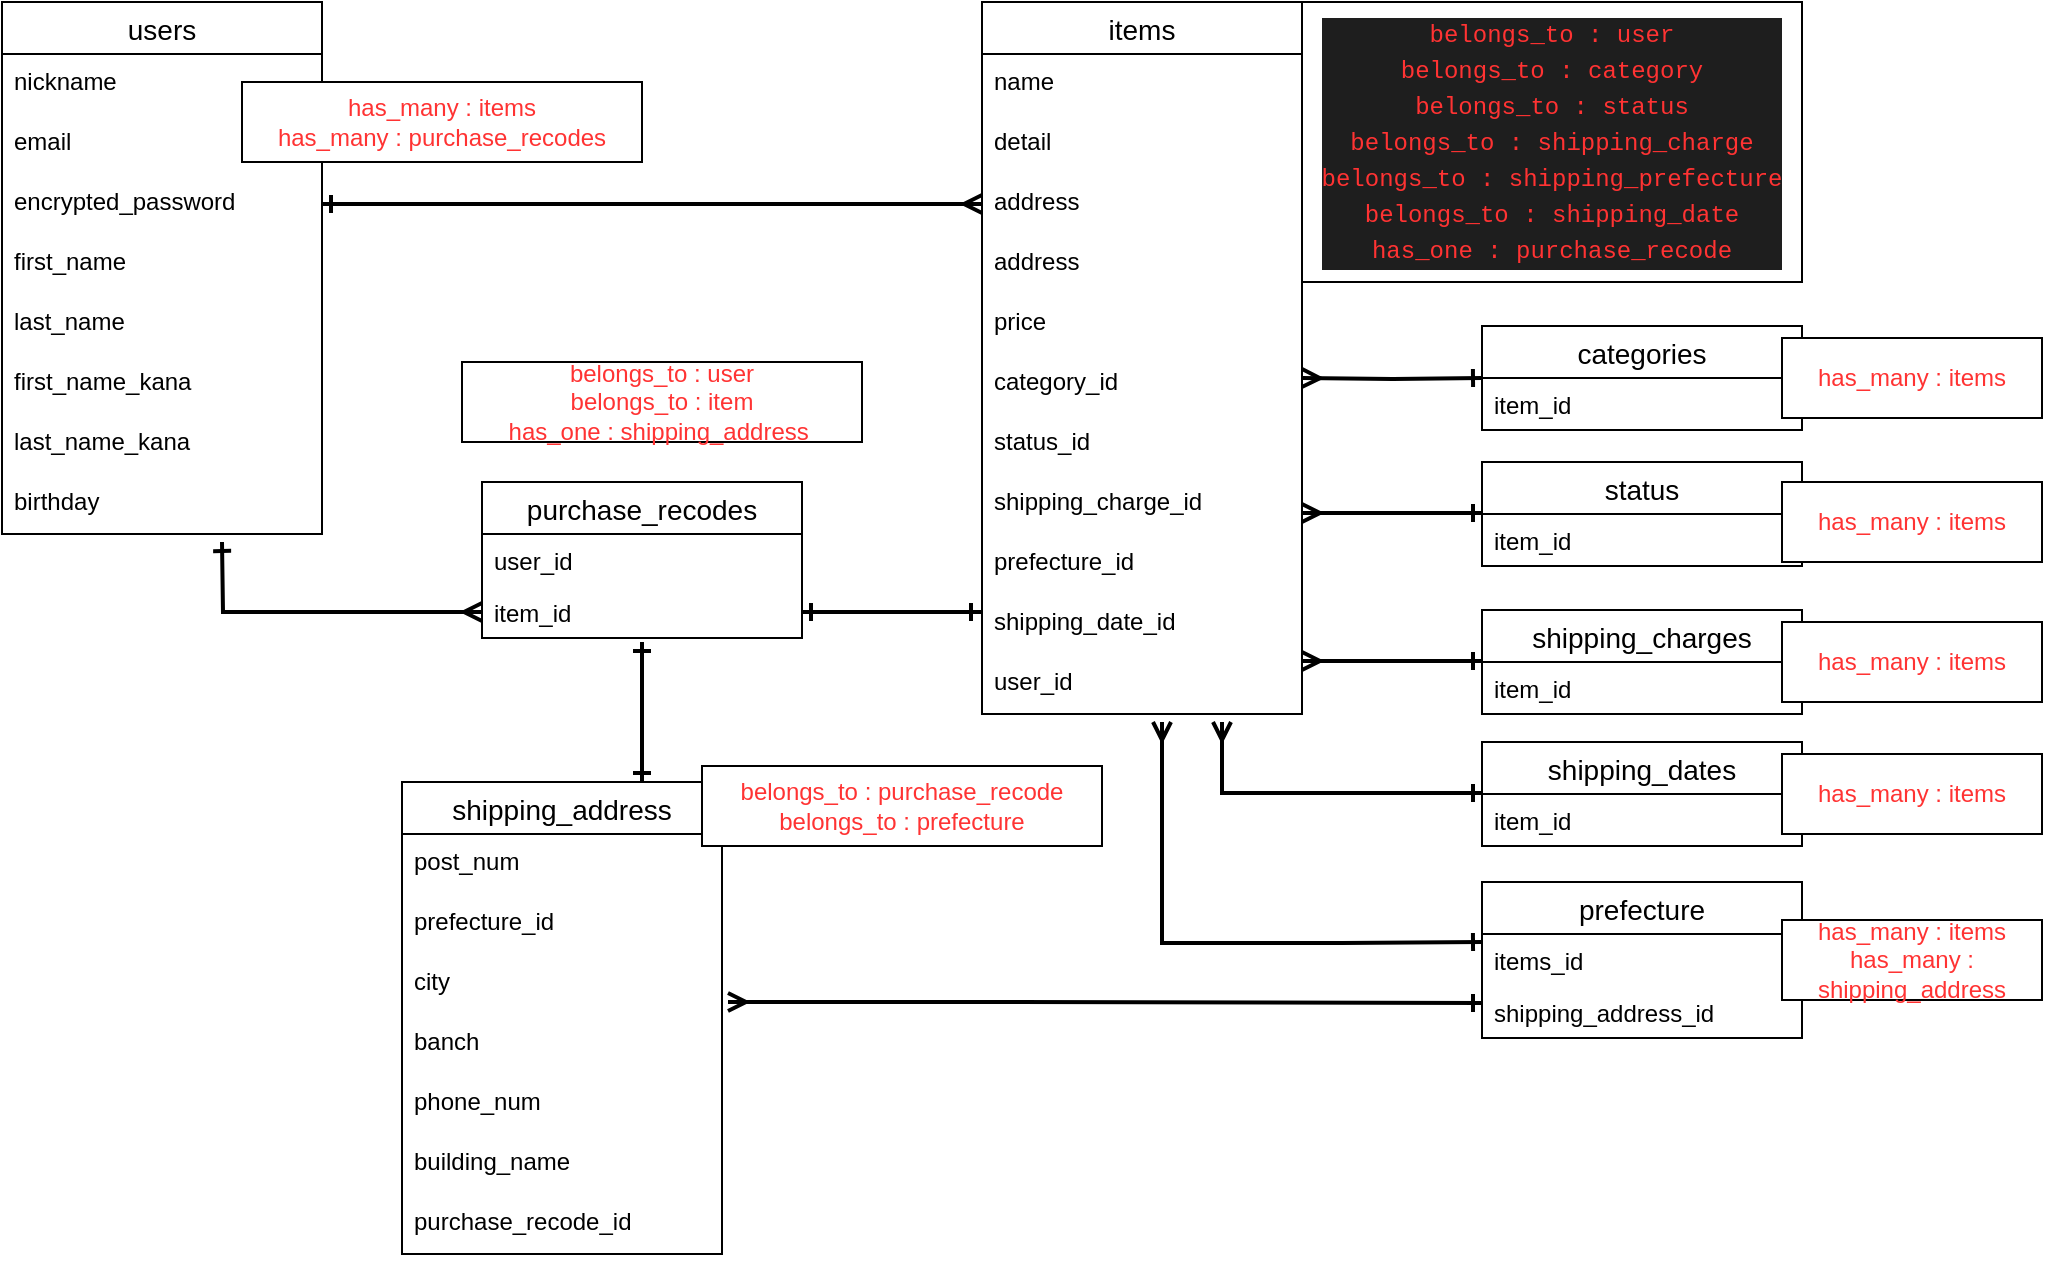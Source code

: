 <mxfile version="13.6.5">
    <diagram id="jybh4jZeDji79ZOeWj3q" name="ページ1">
        <mxGraphModel dx="1180" dy="680" grid="1" gridSize="10" guides="1" tooltips="1" connect="1" arrows="1" fold="1" page="1" pageScale="1" pageWidth="827" pageHeight="1169" math="0" shadow="0">
            <root>
                <mxCell id="0"/>
                <mxCell id="1" parent="0"/>
                <mxCell id="55" style="edgeStyle=orthogonalEdgeStyle;rounded=0;orthogonalLoop=1;jettySize=auto;html=1;exitX=1;exitY=0.5;exitDx=0;exitDy=0;entryX=0;entryY=0.5;entryDx=0;entryDy=0;endArrow=ERmany;endFill=0;strokeWidth=2;startArrow=ERone;startFill=0;" parent="1" source="44" target="83" edge="1">
                    <mxGeometry relative="1" as="geometry">
                        <mxPoint x="540" y="111" as="targetPoint"/>
                        <Array as="points">
                            <mxPoint x="410" y="111"/>
                            <mxPoint x="410" y="111"/>
                        </Array>
                    </mxGeometry>
                </mxCell>
                <mxCell id="57" style="edgeStyle=orthogonalEdgeStyle;rounded=0;orthogonalLoop=1;jettySize=auto;html=1;endArrow=ERone;endFill=0;strokeWidth=2;startArrow=ERone;startFill=0;entryX=1;entryY=0.5;entryDx=0;entryDy=0;" parent="1" target="68" edge="1">
                    <mxGeometry relative="1" as="geometry">
                        <mxPoint x="600" y="315" as="sourcePoint"/>
                        <mxPoint x="540" y="309" as="targetPoint"/>
                        <Array as="points">
                            <mxPoint x="610" y="315"/>
                        </Array>
                    </mxGeometry>
                </mxCell>
                <mxCell id="75" value="belongs_to : user&lt;br&gt;belongs_to : item&lt;br&gt;has_one : shipping_address&amp;nbsp;" style="whiteSpace=wrap;html=1;align=center;fontColor=#FF3333;" parent="1" vertex="1">
                    <mxGeometry x="350" y="190" width="200" height="40" as="geometry"/>
                </mxCell>
                <mxCell id="80" style="edgeStyle=orthogonalEdgeStyle;rounded=0;orthogonalLoop=1;jettySize=auto;html=1;startArrow=ERone;startFill=0;endArrow=ERone;endFill=0;strokeWidth=2;fontColor=#FF3333;entryX=0.75;entryY=0;entryDx=0;entryDy=0;" parent="1" target="39" edge="1">
                    <mxGeometry relative="1" as="geometry">
                        <mxPoint x="440" y="330" as="sourcePoint"/>
                        <mxPoint x="440" y="420" as="targetPoint"/>
                        <Array as="points">
                            <mxPoint x="440" y="350"/>
                            <mxPoint x="440" y="350"/>
                        </Array>
                    </mxGeometry>
                </mxCell>
                <mxCell id="86" style="edgeStyle=orthogonalEdgeStyle;rounded=0;orthogonalLoop=1;jettySize=auto;html=1;exitX=0;exitY=0.5;exitDx=0;exitDy=0;startArrow=ERmany;startFill=0;endArrow=ERone;endFill=0;strokeWidth=2;fontColor=#FF3333;" parent="1" source="68" edge="1">
                    <mxGeometry relative="1" as="geometry">
                        <mxPoint x="230" y="280" as="targetPoint"/>
                    </mxGeometry>
                </mxCell>
                <mxCell id="39" value="shipping_address" style="swimlane;fontStyle=0;childLayout=stackLayout;horizontal=1;startSize=26;horizontalStack=0;resizeParent=1;resizeParentMax=0;resizeLast=0;collapsible=1;marginBottom=0;align=center;fontSize=14;" parent="1" vertex="1">
                    <mxGeometry x="320" y="400" width="160" height="236" as="geometry"/>
                </mxCell>
                <mxCell id="40" value="post_num" style="text;strokeColor=none;fillColor=none;spacingLeft=4;spacingRight=4;overflow=hidden;rotatable=0;points=[[0,0.5],[1,0.5]];portConstraint=eastwest;fontSize=12;" parent="39" vertex="1">
                    <mxGeometry y="26" width="160" height="30" as="geometry"/>
                </mxCell>
                <mxCell id="42" value="prefecture_id" style="text;strokeColor=none;fillColor=none;spacingLeft=4;spacingRight=4;overflow=hidden;rotatable=0;points=[[0,0.5],[1,0.5]];portConstraint=eastwest;fontSize=12;" parent="39" vertex="1">
                    <mxGeometry y="56" width="160" height="30" as="geometry"/>
                </mxCell>
                <mxCell id="43" value="city" style="text;strokeColor=none;fillColor=none;spacingLeft=4;spacingRight=4;overflow=hidden;rotatable=0;points=[[0,0.5],[1,0.5]];portConstraint=eastwest;fontSize=12;" parent="39" vertex="1">
                    <mxGeometry y="86" width="160" height="30" as="geometry"/>
                </mxCell>
                <mxCell id="53" value="banch" style="text;strokeColor=none;fillColor=none;spacingLeft=4;spacingRight=4;overflow=hidden;rotatable=0;points=[[0,0.5],[1,0.5]];portConstraint=eastwest;fontSize=12;" parent="39" vertex="1">
                    <mxGeometry y="116" width="160" height="30" as="geometry"/>
                </mxCell>
                <mxCell id="54" value="phone_num" style="text;strokeColor=none;fillColor=none;spacingLeft=4;spacingRight=4;overflow=hidden;rotatable=0;points=[[0,0.5],[1,0.5]];portConstraint=eastwest;fontSize=12;" parent="39" vertex="1">
                    <mxGeometry y="146" width="160" height="30" as="geometry"/>
                </mxCell>
                <mxCell id="76" value="building_name" style="text;strokeColor=none;fillColor=none;spacingLeft=4;spacingRight=4;overflow=hidden;rotatable=0;points=[[0,0.5],[1,0.5]];portConstraint=eastwest;fontSize=12;" parent="39" vertex="1">
                    <mxGeometry y="176" width="160" height="30" as="geometry"/>
                </mxCell>
                <mxCell id="70" value="purchase_recode_id" style="text;strokeColor=none;fillColor=none;spacingLeft=4;spacingRight=4;overflow=hidden;rotatable=0;points=[[0,0.5],[1,0.5]];portConstraint=eastwest;fontSize=12;" parent="39" vertex="1">
                    <mxGeometry y="206" width="160" height="30" as="geometry"/>
                </mxCell>
                <mxCell id="29" value="users" style="swimlane;fontStyle=0;childLayout=stackLayout;horizontal=1;startSize=26;horizontalStack=0;resizeParent=1;resizeParentMax=0;resizeLast=0;collapsible=1;marginBottom=0;align=center;fontSize=14;" parent="1" vertex="1">
                    <mxGeometry x="120" y="10" width="160" height="266" as="geometry"/>
                </mxCell>
                <mxCell id="30" value="nickname" style="text;strokeColor=none;fillColor=none;spacingLeft=4;spacingRight=4;overflow=hidden;rotatable=0;points=[[0,0.5],[1,0.5]];portConstraint=eastwest;fontSize=12;" parent="29" vertex="1">
                    <mxGeometry y="26" width="160" height="30" as="geometry"/>
                </mxCell>
                <mxCell id="31" value="email" style="text;strokeColor=none;fillColor=none;spacingLeft=4;spacingRight=4;overflow=hidden;rotatable=0;points=[[0,0.5],[1,0.5]];portConstraint=eastwest;fontSize=12;" parent="29" vertex="1">
                    <mxGeometry y="56" width="160" height="30" as="geometry"/>
                </mxCell>
                <mxCell id="44" value="encrypted_password" style="text;strokeColor=none;fillColor=none;spacingLeft=4;spacingRight=4;overflow=hidden;rotatable=0;points=[[0,0.5],[1,0.5]];portConstraint=eastwest;fontSize=12;" parent="29" vertex="1">
                    <mxGeometry y="86" width="160" height="30" as="geometry"/>
                </mxCell>
                <mxCell id="46" value="first_name" style="text;strokeColor=none;fillColor=none;spacingLeft=4;spacingRight=4;overflow=hidden;rotatable=0;points=[[0,0.5],[1,0.5]];portConstraint=eastwest;fontSize=12;" parent="29" vertex="1">
                    <mxGeometry y="116" width="160" height="30" as="geometry"/>
                </mxCell>
                <mxCell id="77" value="last_name" style="text;strokeColor=none;fillColor=none;spacingLeft=4;spacingRight=4;overflow=hidden;rotatable=0;points=[[0,0.5],[1,0.5]];portConstraint=eastwest;fontSize=12;" parent="29" vertex="1">
                    <mxGeometry y="146" width="160" height="30" as="geometry"/>
                </mxCell>
                <mxCell id="78" value="first_name_kana" style="text;strokeColor=none;fillColor=none;spacingLeft=4;spacingRight=4;overflow=hidden;rotatable=0;points=[[0,0.5],[1,0.5]];portConstraint=eastwest;fontSize=12;" parent="29" vertex="1">
                    <mxGeometry y="176" width="160" height="30" as="geometry"/>
                </mxCell>
                <mxCell id="79" value="last_name_kana" style="text;strokeColor=none;fillColor=none;spacingLeft=4;spacingRight=4;overflow=hidden;rotatable=0;points=[[0,0.5],[1,0.5]];portConstraint=eastwest;fontSize=12;" parent="29" vertex="1">
                    <mxGeometry y="206" width="160" height="30" as="geometry"/>
                </mxCell>
                <mxCell id="47" value="birthday" style="text;strokeColor=none;fillColor=none;spacingLeft=4;spacingRight=4;overflow=hidden;rotatable=0;points=[[0,0.5],[1,0.5]];portConstraint=eastwest;fontSize=12;" parent="29" vertex="1">
                    <mxGeometry y="236" width="160" height="30" as="geometry"/>
                </mxCell>
                <mxCell id="93" value="has_many : items&lt;br&gt;has_many : purchase_recodes" style="whiteSpace=wrap;html=1;align=center;fontColor=#FF3333;" vertex="1" parent="1">
                    <mxGeometry x="240" y="50" width="200" height="40" as="geometry"/>
                </mxCell>
                <mxCell id="10" value="items" style="swimlane;fontStyle=0;childLayout=stackLayout;horizontal=1;startSize=26;horizontalStack=0;resizeParent=1;resizeParentMax=0;resizeLast=0;collapsible=1;marginBottom=0;align=center;fontSize=14;" parent="1" vertex="1">
                    <mxGeometry x="610" y="10" width="160" height="356" as="geometry"/>
                </mxCell>
                <mxCell id="28" value="name" style="text;strokeColor=none;fillColor=none;spacingLeft=4;spacingRight=4;overflow=hidden;rotatable=0;points=[[0,0.5],[1,0.5]];portConstraint=eastwest;fontSize=12;" parent="10" vertex="1">
                    <mxGeometry y="26" width="160" height="30" as="geometry"/>
                </mxCell>
                <mxCell id="22" value="detail" style="text;strokeColor=none;fillColor=none;spacingLeft=4;spacingRight=4;overflow=hidden;rotatable=0;points=[[0,0.5],[1,0.5]];portConstraint=eastwest;fontSize=12;" parent="10" vertex="1">
                    <mxGeometry y="56" width="160" height="30" as="geometry"/>
                </mxCell>
                <mxCell id="83" value="address" style="text;strokeColor=none;fillColor=none;spacingLeft=4;spacingRight=4;overflow=hidden;rotatable=0;points=[[0,0.5],[1,0.5]];portConstraint=eastwest;fontSize=12;" parent="10" vertex="1">
                    <mxGeometry y="86" width="160" height="30" as="geometry"/>
                </mxCell>
                <mxCell id="23" value="address" style="text;strokeColor=none;fillColor=none;spacingLeft=4;spacingRight=4;overflow=hidden;rotatable=0;points=[[0,0.5],[1,0.5]];portConstraint=eastwest;fontSize=12;" parent="10" vertex="1">
                    <mxGeometry y="116" width="160" height="30" as="geometry"/>
                </mxCell>
                <mxCell id="49" value="price" style="text;strokeColor=none;fillColor=none;spacingLeft=4;spacingRight=4;overflow=hidden;rotatable=0;points=[[0,0.5],[1,0.5]];portConstraint=eastwest;fontSize=12;" parent="10" vertex="1">
                    <mxGeometry y="146" width="160" height="30" as="geometry"/>
                </mxCell>
                <mxCell id="87" value="category_id" style="text;strokeColor=none;fillColor=none;spacingLeft=4;spacingRight=4;overflow=hidden;rotatable=0;points=[[0,0.5],[1,0.5]];portConstraint=eastwest;fontSize=12;" vertex="1" parent="10">
                    <mxGeometry y="176" width="160" height="30" as="geometry"/>
                </mxCell>
                <mxCell id="88" value="status_id" style="text;strokeColor=none;fillColor=none;spacingLeft=4;spacingRight=4;overflow=hidden;rotatable=0;points=[[0,0.5],[1,0.5]];portConstraint=eastwest;fontSize=12;" vertex="1" parent="10">
                    <mxGeometry y="206" width="160" height="30" as="geometry"/>
                </mxCell>
                <mxCell id="89" value="shipping_charge_id" style="text;strokeColor=none;fillColor=none;spacingLeft=4;spacingRight=4;overflow=hidden;rotatable=0;points=[[0,0.5],[1,0.5]];portConstraint=eastwest;fontSize=12;" vertex="1" parent="10">
                    <mxGeometry y="236" width="160" height="30" as="geometry"/>
                </mxCell>
                <mxCell id="90" value="prefecture_id" style="text;strokeColor=none;fillColor=none;spacingLeft=4;spacingRight=4;overflow=hidden;rotatable=0;points=[[0,0.5],[1,0.5]];portConstraint=eastwest;fontSize=12;" vertex="1" parent="10">
                    <mxGeometry y="266" width="160" height="30" as="geometry"/>
                </mxCell>
                <mxCell id="91" value="shipping_date_id" style="text;strokeColor=none;fillColor=none;spacingLeft=4;spacingRight=4;overflow=hidden;rotatable=0;points=[[0,0.5],[1,0.5]];portConstraint=eastwest;fontSize=12;" vertex="1" parent="10">
                    <mxGeometry y="296" width="160" height="30" as="geometry"/>
                </mxCell>
                <mxCell id="66" value="user_id" style="text;strokeColor=none;fillColor=none;spacingLeft=4;spacingRight=4;overflow=hidden;rotatable=0;points=[[0,0.5],[1,0.5]];portConstraint=eastwest;fontSize=12;" parent="10" vertex="1">
                    <mxGeometry y="326" width="160" height="30" as="geometry"/>
                </mxCell>
                <mxCell id="34" value="purchase_recodes" style="swimlane;fontStyle=0;childLayout=stackLayout;horizontal=1;startSize=26;horizontalStack=0;resizeParent=1;resizeParentMax=0;resizeLast=0;collapsible=1;marginBottom=0;align=center;fontSize=14;" parent="1" vertex="1">
                    <mxGeometry x="360" y="250" width="160" height="78" as="geometry"/>
                </mxCell>
                <mxCell id="67" value="user_id" style="text;strokeColor=none;fillColor=none;spacingLeft=4;spacingRight=4;overflow=hidden;rotatable=0;points=[[0,0.5],[1,0.5]];portConstraint=eastwest;fontSize=12;" parent="34" vertex="1">
                    <mxGeometry y="26" width="160" height="26" as="geometry"/>
                </mxCell>
                <mxCell id="68" value="item_id" style="text;strokeColor=none;fillColor=none;spacingLeft=4;spacingRight=4;overflow=hidden;rotatable=0;points=[[0,0.5],[1,0.5]];portConstraint=eastwest;fontSize=12;" parent="34" vertex="1">
                    <mxGeometry y="52" width="160" height="26" as="geometry"/>
                </mxCell>
                <mxCell id="96" value="&lt;div style=&quot;background-color: rgb(30 , 30 , 30) ; font-family: &amp;#34;menlo&amp;#34; , &amp;#34;monaco&amp;#34; , &amp;#34;courier new&amp;#34; , monospace ; line-height: 18px&quot;&gt;&lt;div&gt;belongs_to : user&lt;/div&gt;&lt;div&gt;belongs_to : category&lt;/div&gt;&lt;div&gt;belongs_to : status&lt;/div&gt;&lt;div&gt;belongs_to : shipping_charge&lt;/div&gt;&lt;div&gt;belongs_to : shipping_prefecture&lt;/div&gt;&lt;div&gt;belongs_to : shipping_date&lt;/div&gt;&lt;div&gt;has_one : purchase_recode&lt;/div&gt;&lt;/div&gt;" style="whiteSpace=wrap;html=1;align=center;fontColor=#FF3333;" vertex="1" parent="1">
                    <mxGeometry x="770" y="10" width="250" height="140" as="geometry"/>
                </mxCell>
                <mxCell id="97" value="categories" style="swimlane;fontStyle=0;childLayout=stackLayout;horizontal=1;startSize=26;horizontalStack=0;resizeParent=1;resizeParentMax=0;resizeLast=0;collapsible=1;marginBottom=0;align=center;fontSize=14;" vertex="1" parent="1">
                    <mxGeometry x="860" y="172" width="160" height="52" as="geometry"/>
                </mxCell>
                <mxCell id="98" value="item_id" style="text;strokeColor=none;fillColor=none;spacingLeft=4;spacingRight=4;overflow=hidden;rotatable=0;points=[[0,0.5],[1,0.5]];portConstraint=eastwest;fontSize=12;" vertex="1" parent="97">
                    <mxGeometry y="26" width="160" height="26" as="geometry"/>
                </mxCell>
                <mxCell id="102" value="status" style="swimlane;fontStyle=0;childLayout=stackLayout;horizontal=1;startSize=26;horizontalStack=0;resizeParent=1;resizeParentMax=0;resizeLast=0;collapsible=1;marginBottom=0;align=center;fontSize=14;" vertex="1" parent="1">
                    <mxGeometry x="860" y="240" width="160" height="52" as="geometry"/>
                </mxCell>
                <mxCell id="103" value="item_id" style="text;strokeColor=none;fillColor=none;spacingLeft=4;spacingRight=4;overflow=hidden;rotatable=0;points=[[0,0.5],[1,0.5]];portConstraint=eastwest;fontSize=12;" vertex="1" parent="102">
                    <mxGeometry y="26" width="160" height="26" as="geometry"/>
                </mxCell>
                <mxCell id="104" value="shipping_charges" style="swimlane;fontStyle=0;childLayout=stackLayout;horizontal=1;startSize=26;horizontalStack=0;resizeParent=1;resizeParentMax=0;resizeLast=0;collapsible=1;marginBottom=0;align=center;fontSize=14;" vertex="1" parent="1">
                    <mxGeometry x="860" y="314" width="160" height="52" as="geometry"/>
                </mxCell>
                <mxCell id="105" value="item_id" style="text;strokeColor=none;fillColor=none;spacingLeft=4;spacingRight=4;overflow=hidden;rotatable=0;points=[[0,0.5],[1,0.5]];portConstraint=eastwest;fontSize=12;" vertex="1" parent="104">
                    <mxGeometry y="26" width="160" height="26" as="geometry"/>
                </mxCell>
                <mxCell id="106" value="shipping_dates" style="swimlane;fontStyle=0;childLayout=stackLayout;horizontal=1;startSize=26;horizontalStack=0;resizeParent=1;resizeParentMax=0;resizeLast=0;collapsible=1;marginBottom=0;align=center;fontSize=14;" vertex="1" parent="1">
                    <mxGeometry x="860" y="380" width="160" height="52" as="geometry"/>
                </mxCell>
                <mxCell id="107" value="item_id" style="text;strokeColor=none;fillColor=none;spacingLeft=4;spacingRight=4;overflow=hidden;rotatable=0;points=[[0,0.5],[1,0.5]];portConstraint=eastwest;fontSize=12;" vertex="1" parent="106">
                    <mxGeometry y="26" width="160" height="26" as="geometry"/>
                </mxCell>
                <mxCell id="100" value="prefecture" style="swimlane;fontStyle=0;childLayout=stackLayout;horizontal=1;startSize=26;horizontalStack=0;resizeParent=1;resizeParentMax=0;resizeLast=0;collapsible=1;marginBottom=0;align=center;fontSize=14;" vertex="1" parent="1">
                    <mxGeometry x="860" y="450" width="160" height="78" as="geometry"/>
                </mxCell>
                <mxCell id="101" value="items_id" style="text;strokeColor=none;fillColor=none;spacingLeft=4;spacingRight=4;overflow=hidden;rotatable=0;points=[[0,0.5],[1,0.5]];portConstraint=eastwest;fontSize=12;" vertex="1" parent="100">
                    <mxGeometry y="26" width="160" height="26" as="geometry"/>
                </mxCell>
                <mxCell id="108" value="shipping_address_id" style="text;strokeColor=none;fillColor=none;spacingLeft=4;spacingRight=4;overflow=hidden;rotatable=0;points=[[0,0.5],[1,0.5]];portConstraint=eastwest;fontSize=12;" vertex="1" parent="100">
                    <mxGeometry y="52" width="160" height="26" as="geometry"/>
                </mxCell>
                <mxCell id="109" style="edgeStyle=orthogonalEdgeStyle;rounded=0;orthogonalLoop=1;jettySize=auto;html=1;endArrow=ERone;endFill=0;strokeWidth=2;startArrow=ERmany;startFill=0;entryX=0;entryY=0.5;entryDx=0;entryDy=0;" edge="1" parent="1" target="97">
                    <mxGeometry relative="1" as="geometry">
                        <mxPoint x="850" y="197.5" as="targetPoint"/>
                        <Array as="points"/>
                        <mxPoint x="770" y="198" as="sourcePoint"/>
                    </mxGeometry>
                </mxCell>
                <mxCell id="112" style="edgeStyle=orthogonalEdgeStyle;rounded=0;orthogonalLoop=1;jettySize=auto;html=1;endArrow=ERone;endFill=0;strokeWidth=2;startArrow=ERmany;startFill=0;entryX=0;entryY=0.5;entryDx=0;entryDy=0;" edge="1" parent="1">
                    <mxGeometry relative="1" as="geometry">
                        <mxPoint x="860" y="405.5" as="targetPoint"/>
                        <Array as="points">
                            <mxPoint x="790" y="405.5"/>
                            <mxPoint x="790" y="405.5"/>
                        </Array>
                        <mxPoint x="730" y="370" as="sourcePoint"/>
                    </mxGeometry>
                </mxCell>
                <mxCell id="113" style="edgeStyle=orthogonalEdgeStyle;rounded=0;orthogonalLoop=1;jettySize=auto;html=1;endArrow=ERone;endFill=0;strokeWidth=2;startArrow=ERmany;startFill=0;entryX=0;entryY=0.5;entryDx=0;entryDy=0;" edge="1" parent="1">
                    <mxGeometry relative="1" as="geometry">
                        <mxPoint x="860" y="480" as="targetPoint"/>
                        <Array as="points">
                            <mxPoint x="790" y="480.5"/>
                            <mxPoint x="790" y="480.5"/>
                        </Array>
                        <mxPoint x="700" y="370" as="sourcePoint"/>
                    </mxGeometry>
                </mxCell>
                <mxCell id="115" style="edgeStyle=orthogonalEdgeStyle;rounded=0;orthogonalLoop=1;jettySize=auto;html=1;exitX=1;exitY=0.5;exitDx=0;exitDy=0;endArrow=ERone;endFill=0;strokeWidth=2;startArrow=ERmany;startFill=0;startSize=6;fontSize=11;" edge="1" parent="1">
                    <mxGeometry relative="1" as="geometry">
                        <mxPoint x="860" y="510.5" as="targetPoint"/>
                        <Array as="points">
                            <mxPoint x="620" y="510"/>
                            <mxPoint x="620" y="510"/>
                        </Array>
                        <mxPoint x="483" y="510" as="sourcePoint"/>
                    </mxGeometry>
                </mxCell>
                <mxCell id="116" style="edgeStyle=orthogonalEdgeStyle;rounded=0;orthogonalLoop=1;jettySize=auto;html=1;endArrow=ERone;endFill=0;strokeWidth=2;startArrow=ERmany;startFill=0;entryX=0;entryY=0.5;entryDx=0;entryDy=0;" edge="1" parent="1">
                    <mxGeometry relative="1" as="geometry">
                        <mxPoint x="860" y="265.5" as="targetPoint"/>
                        <Array as="points"/>
                        <mxPoint x="770" y="265.5" as="sourcePoint"/>
                    </mxGeometry>
                </mxCell>
                <mxCell id="117" style="edgeStyle=orthogonalEdgeStyle;rounded=0;orthogonalLoop=1;jettySize=auto;html=1;endArrow=ERone;endFill=0;strokeWidth=2;startArrow=ERmany;startFill=0;entryX=0;entryY=0.5;entryDx=0;entryDy=0;" edge="1" parent="1">
                    <mxGeometry relative="1" as="geometry">
                        <mxPoint x="860" y="339.5" as="targetPoint"/>
                        <Array as="points"/>
                        <mxPoint x="770" y="339.5" as="sourcePoint"/>
                    </mxGeometry>
                </mxCell>
                <mxCell id="118" value="belongs_to : purchase_recode&lt;br&gt;belongs_to : prefecture" style="whiteSpace=wrap;html=1;align=center;fontColor=#FF3333;" vertex="1" parent="1">
                    <mxGeometry x="470" y="392" width="200" height="40" as="geometry"/>
                </mxCell>
                <mxCell id="119" value="has_many : items" style="whiteSpace=wrap;html=1;align=center;fontColor=#FF3333;" vertex="1" parent="1">
                    <mxGeometry x="1010" y="178" width="130" height="40" as="geometry"/>
                </mxCell>
                <mxCell id="120" value="has_many : items" style="whiteSpace=wrap;html=1;align=center;fontColor=#FF3333;" vertex="1" parent="1">
                    <mxGeometry x="1010" y="250" width="130" height="40" as="geometry"/>
                </mxCell>
                <mxCell id="121" value="has_many : items" style="whiteSpace=wrap;html=1;align=center;fontColor=#FF3333;" vertex="1" parent="1">
                    <mxGeometry x="1010" y="320" width="130" height="40" as="geometry"/>
                </mxCell>
                <mxCell id="122" value="has_many : items" style="whiteSpace=wrap;html=1;align=center;fontColor=#FF3333;" vertex="1" parent="1">
                    <mxGeometry x="1010" y="386" width="130" height="40" as="geometry"/>
                </mxCell>
                <mxCell id="123" value="has_many : items&lt;br&gt;has_many : shipping_address" style="whiteSpace=wrap;html=1;align=center;fontColor=#FF3333;" vertex="1" parent="1">
                    <mxGeometry x="1010" y="469" width="130" height="40" as="geometry"/>
                </mxCell>
            </root>
        </mxGraphModel>
    </diagram>
</mxfile>
